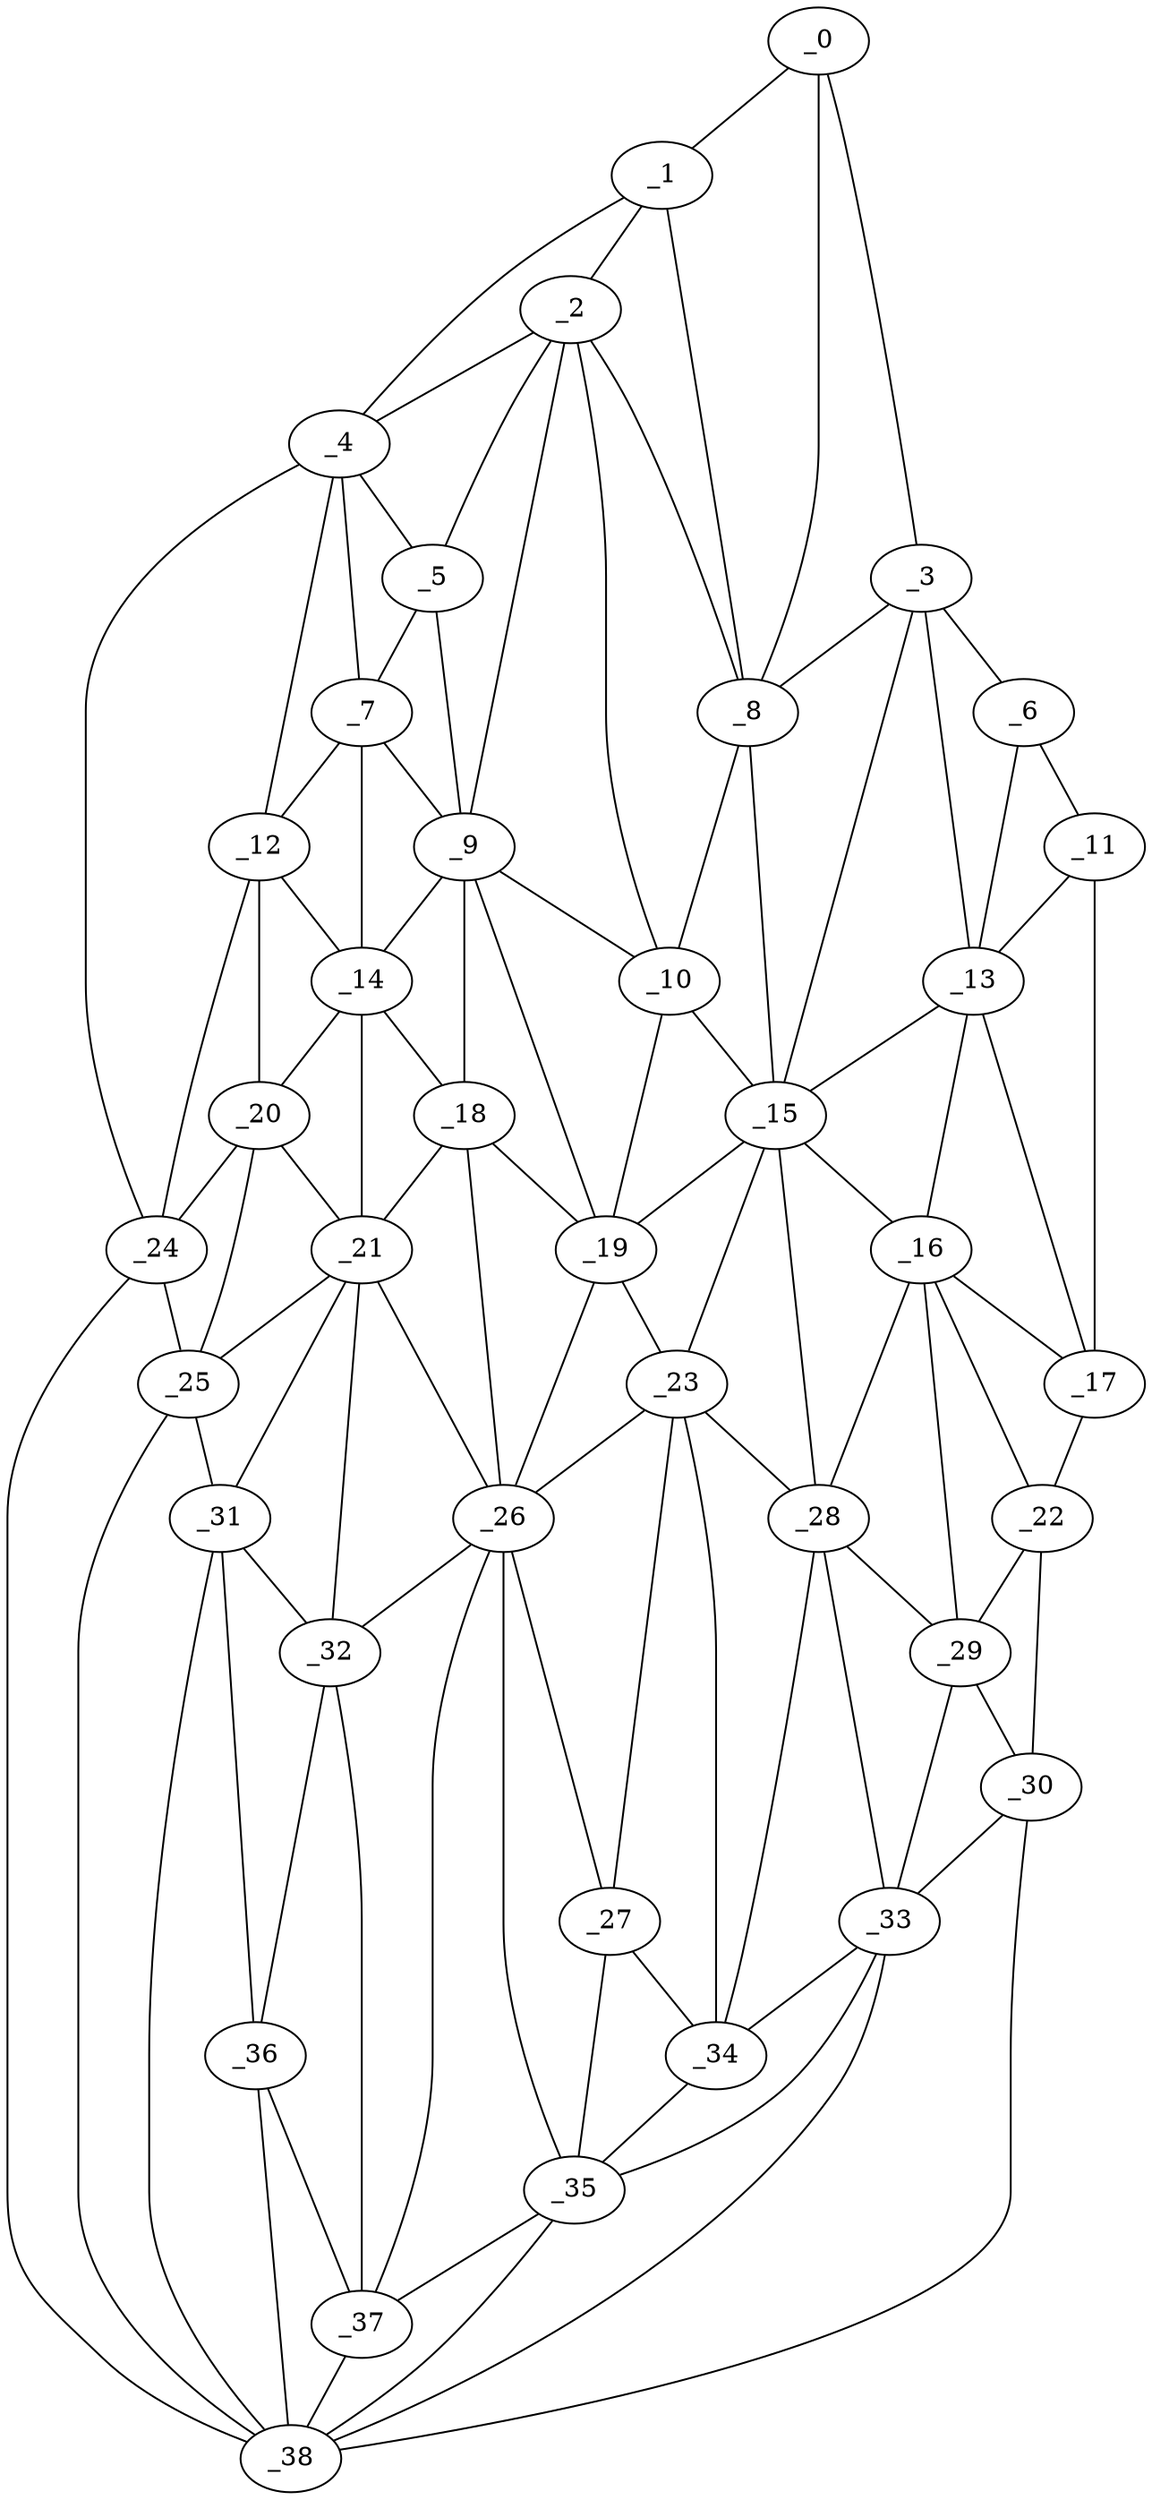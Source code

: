graph "obj14__340.gxl" {
	_0	 [x=28,
		y=105];
	_1	 [x=29,
		y=70];
	_0 -- _1	 [valence=1];
	_3	 [x=40,
		y=119];
	_0 -- _3	 [valence=1];
	_8	 [x=54,
		y=83];
	_0 -- _8	 [valence=2];
	_2	 [x=32,
		y=60];
	_1 -- _2	 [valence=2];
	_4	 [x=42,
		y=9];
	_1 -- _4	 [valence=1];
	_1 -- _8	 [valence=2];
	_2 -- _4	 [valence=2];
	_5	 [x=44,
		y=26];
	_2 -- _5	 [valence=2];
	_2 -- _8	 [valence=2];
	_9	 [x=58,
		y=44];
	_2 -- _9	 [valence=1];
	_10	 [x=61,
		y=78];
	_2 -- _10	 [valence=1];
	_6	 [x=46,
		y=124];
	_3 -- _6	 [valence=1];
	_3 -- _8	 [valence=1];
	_13	 [x=63,
		y=120];
	_3 -- _13	 [valence=1];
	_15	 [x=68,
		y=93];
	_3 -- _15	 [valence=2];
	_4 -- _5	 [valence=1];
	_7	 [x=52,
		y=21];
	_4 -- _7	 [valence=1];
	_12	 [x=63,
		y=13];
	_4 -- _12	 [valence=2];
	_24	 [x=85,
		y=7];
	_4 -- _24	 [valence=1];
	_5 -- _7	 [valence=1];
	_5 -- _9	 [valence=2];
	_11	 [x=61,
		y=125];
	_6 -- _11	 [valence=1];
	_6 -- _13	 [valence=1];
	_7 -- _9	 [valence=2];
	_7 -- _12	 [valence=2];
	_14	 [x=67,
		y=26];
	_7 -- _14	 [valence=1];
	_8 -- _10	 [valence=2];
	_8 -- _15	 [valence=1];
	_9 -- _10	 [valence=2];
	_9 -- _14	 [valence=2];
	_18	 [x=73,
		y=48];
	_9 -- _18	 [valence=2];
	_19	 [x=74,
		y=70];
	_9 -- _19	 [valence=2];
	_10 -- _15	 [valence=2];
	_10 -- _19	 [valence=2];
	_11 -- _13	 [valence=2];
	_17	 [x=71,
		y=123];
	_11 -- _17	 [valence=1];
	_12 -- _14	 [valence=2];
	_20	 [x=79,
		y=17];
	_12 -- _20	 [valence=2];
	_12 -- _24	 [valence=1];
	_13 -- _15	 [valence=1];
	_16	 [x=70,
		y=112];
	_13 -- _16	 [valence=1];
	_13 -- _17	 [valence=2];
	_14 -- _18	 [valence=2];
	_14 -- _20	 [valence=1];
	_21	 [x=82,
		y=41];
	_14 -- _21	 [valence=2];
	_15 -- _16	 [valence=2];
	_15 -- _19	 [valence=2];
	_23	 [x=83,
		y=74];
	_15 -- _23	 [valence=2];
	_28	 [x=90,
		y=98];
	_15 -- _28	 [valence=2];
	_16 -- _17	 [valence=1];
	_22	 [x=82,
		y=120];
	_16 -- _22	 [valence=2];
	_16 -- _28	 [valence=2];
	_29	 [x=94,
		y=109];
	_16 -- _29	 [valence=2];
	_17 -- _22	 [valence=1];
	_18 -- _19	 [valence=1];
	_18 -- _21	 [valence=2];
	_26	 [x=88,
		y=58];
	_18 -- _26	 [valence=2];
	_19 -- _23	 [valence=2];
	_19 -- _26	 [valence=1];
	_20 -- _21	 [valence=2];
	_20 -- _24	 [valence=2];
	_25	 [x=87,
		y=18];
	_20 -- _25	 [valence=2];
	_21 -- _25	 [valence=2];
	_21 -- _26	 [valence=1];
	_31	 [x=96,
		y=30];
	_21 -- _31	 [valence=2];
	_32	 [x=96,
		y=40];
	_21 -- _32	 [valence=2];
	_22 -- _29	 [valence=2];
	_30	 [x=94,
		y=115];
	_22 -- _30	 [valence=1];
	_23 -- _26	 [valence=2];
	_27	 [x=89,
		y=71];
	_23 -- _27	 [valence=2];
	_23 -- _28	 [valence=2];
	_34	 [x=97,
		y=79];
	_23 -- _34	 [valence=2];
	_24 -- _25	 [valence=2];
	_38	 [x=107,
		y=28];
	_24 -- _38	 [valence=1];
	_25 -- _31	 [valence=1];
	_25 -- _38	 [valence=2];
	_26 -- _27	 [valence=1];
	_26 -- _32	 [valence=2];
	_35	 [x=101,
		y=59];
	_26 -- _35	 [valence=1];
	_37	 [x=102,
		y=51];
	_26 -- _37	 [valence=2];
	_27 -- _34	 [valence=1];
	_27 -- _35	 [valence=2];
	_28 -- _29	 [valence=1];
	_33	 [x=96,
		y=95];
	_28 -- _33	 [valence=2];
	_28 -- _34	 [valence=1];
	_29 -- _30	 [valence=2];
	_29 -- _33	 [valence=2];
	_30 -- _33	 [valence=2];
	_30 -- _38	 [valence=1];
	_31 -- _32	 [valence=2];
	_36	 [x=102,
		y=41];
	_31 -- _36	 [valence=1];
	_31 -- _38	 [valence=1];
	_32 -- _36	 [valence=1];
	_32 -- _37	 [valence=2];
	_33 -- _34	 [valence=1];
	_33 -- _35	 [valence=2];
	_33 -- _38	 [valence=1];
	_34 -- _35	 [valence=2];
	_35 -- _37	 [valence=2];
	_35 -- _38	 [valence=1];
	_36 -- _37	 [valence=2];
	_36 -- _38	 [valence=2];
	_37 -- _38	 [valence=1];
}
